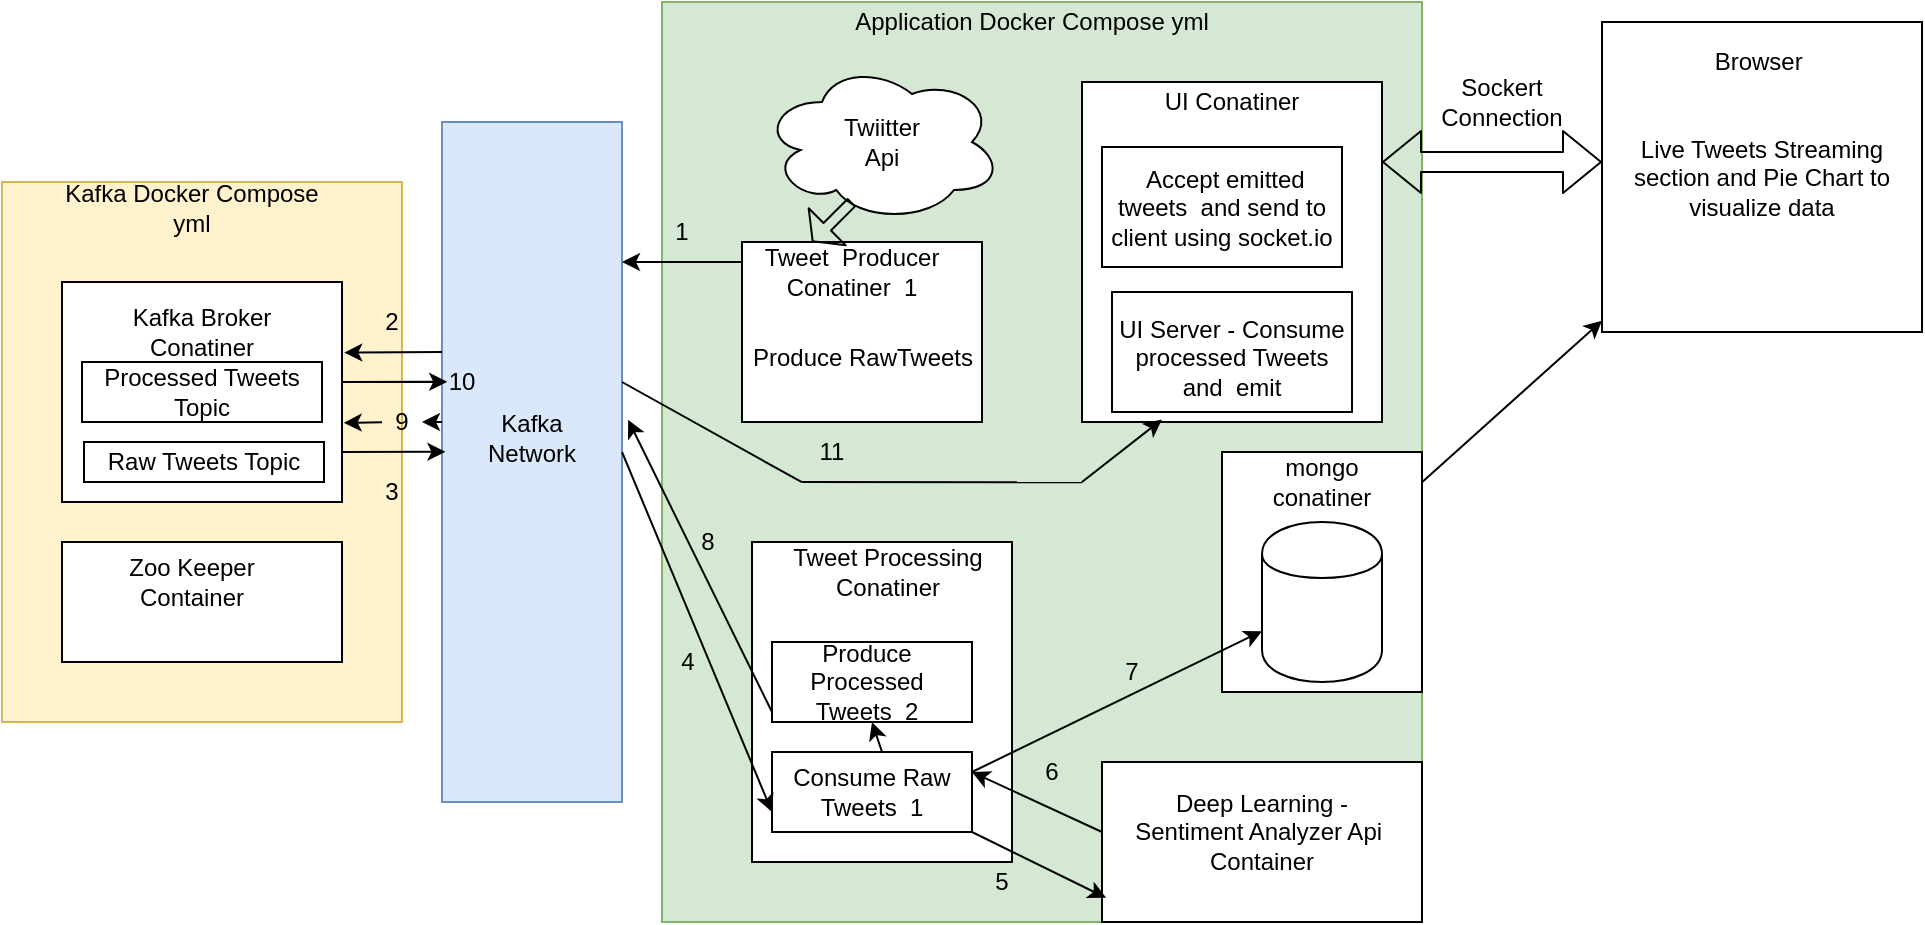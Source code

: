 <mxfile version="12.1.3" type="device" pages="1"><diagram id="fvvvxS64LXKJaVTX4zaL" name="Page-1"><mxGraphModel dx="1656" dy="598" grid="1" gridSize="10" guides="1" tooltips="1" connect="1" arrows="1" fold="1" page="1" pageScale="1" pageWidth="827" pageHeight="1169" math="0" shadow="0"><root><mxCell id="0"/><mxCell id="1" parent="0"/><mxCell id="VbepdivfCzlgQlYPTlNx-1" value="" style="rounded=0;whiteSpace=wrap;html=1;fillColor=#fff2cc;strokeColor=#d6b656;" vertex="1" parent="1"><mxGeometry x="120" y="260" width="200" height="270" as="geometry"/></mxCell><mxCell id="VbepdivfCzlgQlYPTlNx-2" value="" style="rounded=0;whiteSpace=wrap;html=1;" vertex="1" parent="1"><mxGeometry x="150" y="310" width="140" height="110" as="geometry"/></mxCell><mxCell id="VbepdivfCzlgQlYPTlNx-3" value="" style="rounded=0;whiteSpace=wrap;html=1;" vertex="1" parent="1"><mxGeometry x="150" y="440" width="140" height="60" as="geometry"/></mxCell><mxCell id="VbepdivfCzlgQlYPTlNx-4" value="Zoo Keeper Container" style="text;html=1;strokeColor=none;fillColor=none;align=center;verticalAlign=middle;whiteSpace=wrap;rounded=0;" vertex="1" parent="1"><mxGeometry x="160" y="450" width="110" height="20" as="geometry"/></mxCell><mxCell id="VbepdivfCzlgQlYPTlNx-5" value="Kafka Broker Conatiner" style="text;html=1;strokeColor=none;fillColor=none;align=center;verticalAlign=middle;whiteSpace=wrap;rounded=0;" vertex="1" parent="1"><mxGeometry x="180" y="325" width="80" height="20" as="geometry"/></mxCell><mxCell id="VbepdivfCzlgQlYPTlNx-6" value="" style="rounded=0;whiteSpace=wrap;html=1;fillColor=#dae8fc;strokeColor=#6c8ebf;" vertex="1" parent="1"><mxGeometry x="340" y="230" width="90" height="340" as="geometry"/></mxCell><mxCell id="VbepdivfCzlgQlYPTlNx-7" value="Kafka Docker Compose yml" style="text;html=1;strokeColor=none;fillColor=none;align=center;verticalAlign=middle;whiteSpace=wrap;rounded=0;" vertex="1" parent="1"><mxGeometry x="140" y="262.5" width="150" height="20" as="geometry"/></mxCell><mxCell id="VbepdivfCzlgQlYPTlNx-9" value="Kafka&lt;br&gt;Network" style="text;html=1;strokeColor=none;fillColor=none;align=center;verticalAlign=middle;whiteSpace=wrap;rounded=0;" vertex="1" parent="1"><mxGeometry x="350" y="355" width="70" height="65" as="geometry"/></mxCell><mxCell id="VbepdivfCzlgQlYPTlNx-10" value="" style="rounded=0;whiteSpace=wrap;html=1;fillColor=#d5e8d4;strokeColor=#82b366;" vertex="1" parent="1"><mxGeometry x="450" y="170" width="380" height="460" as="geometry"/></mxCell><mxCell id="VbepdivfCzlgQlYPTlNx-11" value="Application Docker Compose yml" style="text;html=1;strokeColor=none;fillColor=none;align=center;verticalAlign=middle;whiteSpace=wrap;rounded=0;" vertex="1" parent="1"><mxGeometry x="480" y="170" width="310" height="20" as="geometry"/></mxCell><mxCell id="VbepdivfCzlgQlYPTlNx-12" value="" style="rounded=0;whiteSpace=wrap;html=1;" vertex="1" parent="1"><mxGeometry x="490" y="290" width="120" height="90" as="geometry"/></mxCell><mxCell id="VbepdivfCzlgQlYPTlNx-13" value="" style="ellipse;shape=cloud;whiteSpace=wrap;html=1;" vertex="1" parent="1"><mxGeometry x="500" y="200" width="120" height="80" as="geometry"/></mxCell><mxCell id="VbepdivfCzlgQlYPTlNx-14" value="Twiitter Api" style="text;html=1;strokeColor=none;fillColor=none;align=center;verticalAlign=middle;whiteSpace=wrap;rounded=0;" vertex="1" parent="1"><mxGeometry x="540" y="230" width="40" height="20" as="geometry"/></mxCell><mxCell id="VbepdivfCzlgQlYPTlNx-15" value="" style="rounded=0;whiteSpace=wrap;html=1;" vertex="1" parent="1"><mxGeometry x="495" y="440" width="130" height="160" as="geometry"/></mxCell><mxCell id="VbepdivfCzlgQlYPTlNx-17" value="" style="shape=flexArrow;endArrow=classic;html=1;width=5.238;endSize=3.086;" edge="1" parent="1"><mxGeometry width="50" height="50" relative="1" as="geometry"><mxPoint x="545" y="270" as="sourcePoint"/><mxPoint x="525" y="290" as="targetPoint"/></mxGeometry></mxCell><mxCell id="VbepdivfCzlgQlYPTlNx-18" value="Tweet&amp;nbsp; Producer Conatiner&amp;nbsp; 1" style="text;html=1;strokeColor=none;fillColor=none;align=center;verticalAlign=middle;whiteSpace=wrap;rounded=0;" vertex="1" parent="1"><mxGeometry x="500" y="290" width="90" height="30" as="geometry"/></mxCell><mxCell id="VbepdivfCzlgQlYPTlNx-22" value="" style="endArrow=classic;html=1;" edge="1" parent="1"><mxGeometry width="50" height="50" relative="1" as="geometry"><mxPoint x="490" y="300" as="sourcePoint"/><mxPoint x="430" y="300" as="targetPoint"/></mxGeometry></mxCell><mxCell id="VbepdivfCzlgQlYPTlNx-23" value="" style="endArrow=classic;html=1;entryX=1.008;entryY=0.321;entryDx=0;entryDy=0;entryPerimeter=0;" edge="1" parent="1" target="VbepdivfCzlgQlYPTlNx-2"><mxGeometry width="50" height="50" relative="1" as="geometry"><mxPoint x="340" y="345" as="sourcePoint"/><mxPoint x="300" y="345" as="targetPoint"/></mxGeometry></mxCell><mxCell id="VbepdivfCzlgQlYPTlNx-25" value="Tweet Processing Conatiner" style="text;html=1;strokeColor=none;fillColor=none;align=center;verticalAlign=middle;whiteSpace=wrap;rounded=0;" vertex="1" parent="1"><mxGeometry x="512.5" y="445" width="100" height="20" as="geometry"/></mxCell><mxCell id="VbepdivfCzlgQlYPTlNx-26" value="" style="rounded=0;whiteSpace=wrap;html=1;" vertex="1" parent="1"><mxGeometry x="505" y="490" width="100" height="40" as="geometry"/></mxCell><mxCell id="VbepdivfCzlgQlYPTlNx-28" value="Consume Raw Tweets&amp;nbsp; 1" style="rounded=0;whiteSpace=wrap;html=1;" vertex="1" parent="1"><mxGeometry x="505" y="545" width="100" height="40" as="geometry"/></mxCell><mxCell id="VbepdivfCzlgQlYPTlNx-29" value="" style="endArrow=classic;html=1;entryX=0.019;entryY=0.485;entryDx=0;entryDy=0;entryPerimeter=0;" edge="1" parent="1" target="VbepdivfCzlgQlYPTlNx-6"><mxGeometry width="50" height="50" relative="1" as="geometry"><mxPoint x="290" y="395" as="sourcePoint"/><mxPoint x="340" y="345" as="targetPoint"/></mxGeometry></mxCell><mxCell id="VbepdivfCzlgQlYPTlNx-32" value="" style="rounded=0;whiteSpace=wrap;html=1;" vertex="1" parent="1"><mxGeometry x="730" y="395" width="100" height="120" as="geometry"/></mxCell><mxCell id="VbepdivfCzlgQlYPTlNx-33" value="" style="shape=cylinder;whiteSpace=wrap;html=1;boundedLbl=1;backgroundOutline=1;" vertex="1" parent="1"><mxGeometry x="750" y="430" width="60" height="80" as="geometry"/></mxCell><mxCell id="VbepdivfCzlgQlYPTlNx-34" value="mongo conatiner" style="text;html=1;strokeColor=none;fillColor=none;align=center;verticalAlign=middle;whiteSpace=wrap;rounded=0;" vertex="1" parent="1"><mxGeometry x="740" y="395" width="80" height="30" as="geometry"/></mxCell><mxCell id="VbepdivfCzlgQlYPTlNx-35" value="" style="rounded=0;whiteSpace=wrap;html=1;" vertex="1" parent="1"><mxGeometry x="670" y="550" width="160" height="80" as="geometry"/></mxCell><mxCell id="VbepdivfCzlgQlYPTlNx-37" value="Deep Learning - Sentiment Analyzer Api&amp;nbsp;&lt;br&gt;Container" style="text;html=1;strokeColor=none;fillColor=none;align=center;verticalAlign=middle;whiteSpace=wrap;rounded=0;" vertex="1" parent="1"><mxGeometry x="680" y="560" width="140" height="50" as="geometry"/></mxCell><mxCell id="VbepdivfCzlgQlYPTlNx-38" value="Produce RawTweets" style="text;html=1;strokeColor=none;fillColor=none;align=center;verticalAlign=middle;whiteSpace=wrap;rounded=0;" vertex="1" parent="1"><mxGeometry x="487.5" y="330" width="125" height="35" as="geometry"/></mxCell><mxCell id="VbepdivfCzlgQlYPTlNx-43" value="" style="endArrow=classic;html=1;entryX=0.013;entryY=0.849;entryDx=0;entryDy=0;entryPerimeter=0;" edge="1" parent="1" target="VbepdivfCzlgQlYPTlNx-35"><mxGeometry width="50" height="50" relative="1" as="geometry"><mxPoint x="605" y="585" as="sourcePoint"/><mxPoint x="655" y="535" as="targetPoint"/></mxGeometry></mxCell><mxCell id="VbepdivfCzlgQlYPTlNx-44" value="" style="endArrow=classic;html=1;entryX=0;entryY=0.75;entryDx=0;entryDy=0;" edge="1" parent="1" target="VbepdivfCzlgQlYPTlNx-28"><mxGeometry width="50" height="50" relative="1" as="geometry"><mxPoint x="430" y="395" as="sourcePoint"/><mxPoint x="480" y="345" as="targetPoint"/></mxGeometry></mxCell><mxCell id="VbepdivfCzlgQlYPTlNx-45" value="" style="endArrow=classic;html=1;entryX=1;entryY=0.25;entryDx=0;entryDy=0;" edge="1" parent="1" target="VbepdivfCzlgQlYPTlNx-28"><mxGeometry width="50" height="50" relative="1" as="geometry"><mxPoint x="670" y="585" as="sourcePoint"/><mxPoint x="620" y="550" as="targetPoint"/></mxGeometry></mxCell><mxCell id="VbepdivfCzlgQlYPTlNx-46" value="" style="endArrow=classic;html=1;" edge="1" parent="1" target="VbepdivfCzlgQlYPTlNx-33"><mxGeometry width="50" height="50" relative="1" as="geometry"><mxPoint x="605" y="555" as="sourcePoint"/><mxPoint x="655" y="505" as="targetPoint"/></mxGeometry></mxCell><mxCell id="VbepdivfCzlgQlYPTlNx-48" value="" style="endArrow=classic;html=1;entryX=0.5;entryY=1;entryDx=0;entryDy=0;" edge="1" parent="1" target="VbepdivfCzlgQlYPTlNx-26"><mxGeometry width="50" height="50" relative="1" as="geometry"><mxPoint x="560" y="545" as="sourcePoint"/><mxPoint x="580" y="520" as="targetPoint"/></mxGeometry></mxCell><mxCell id="VbepdivfCzlgQlYPTlNx-50" value="" style="endArrow=classic;html=1;entryX=1.034;entryY=0.438;entryDx=0;entryDy=0;entryPerimeter=0;" edge="1" parent="1" target="VbepdivfCzlgQlYPTlNx-6"><mxGeometry width="50" height="50" relative="1" as="geometry"><mxPoint x="505" y="525" as="sourcePoint"/><mxPoint x="555" y="475" as="targetPoint"/></mxGeometry></mxCell><mxCell id="VbepdivfCzlgQlYPTlNx-51" value="Produce Processed Tweets&amp;nbsp; 2" style="text;html=1;strokeColor=none;fillColor=none;align=center;verticalAlign=middle;whiteSpace=wrap;rounded=0;" vertex="1" parent="1"><mxGeometry x="505" y="490" width="95" height="40" as="geometry"/></mxCell><mxCell id="VbepdivfCzlgQlYPTlNx-52" value="" style="endArrow=classic;html=1;entryX=1.006;entryY=0.64;entryDx=0;entryDy=0;entryPerimeter=0;" edge="1" parent="1" source="VbepdivfCzlgQlYPTlNx-87" target="VbepdivfCzlgQlYPTlNx-2"><mxGeometry width="50" height="50" relative="1" as="geometry"><mxPoint x="340" y="380" as="sourcePoint"/><mxPoint x="390" y="330" as="targetPoint"/></mxGeometry></mxCell><mxCell id="VbepdivfCzlgQlYPTlNx-53" value="" style="rounded=0;whiteSpace=wrap;html=1;" vertex="1" parent="1"><mxGeometry x="660" y="210" width="150" height="170" as="geometry"/></mxCell><mxCell id="VbepdivfCzlgQlYPTlNx-54" value="UI Conatiner" style="text;html=1;strokeColor=none;fillColor=none;align=center;verticalAlign=middle;whiteSpace=wrap;rounded=0;" vertex="1" parent="1"><mxGeometry x="670" y="210" width="130" height="20" as="geometry"/></mxCell><mxCell id="VbepdivfCzlgQlYPTlNx-55" value="" style="endArrow=none;html=1;" edge="1" parent="1"><mxGeometry width="50" height="50" relative="1" as="geometry"><mxPoint x="290" y="360" as="sourcePoint"/><mxPoint x="340" y="360" as="targetPoint"/></mxGeometry></mxCell><mxCell id="VbepdivfCzlgQlYPTlNx-56" value="" style="endArrow=none;html=1;entryX=0.184;entryY=0.522;entryDx=0;entryDy=0;entryPerimeter=0;" edge="1" parent="1" target="VbepdivfCzlgQlYPTlNx-10"><mxGeometry width="50" height="50" relative="1" as="geometry"><mxPoint x="430" y="360" as="sourcePoint"/><mxPoint x="480" y="310" as="targetPoint"/></mxGeometry></mxCell><mxCell id="VbepdivfCzlgQlYPTlNx-57" value="" style="endArrow=none;html=1;entryX=0.553;entryY=0.522;entryDx=0;entryDy=0;entryPerimeter=0;" edge="1" parent="1" target="VbepdivfCzlgQlYPTlNx-10"><mxGeometry width="50" height="50" relative="1" as="geometry"><mxPoint x="520" y="410" as="sourcePoint"/><mxPoint x="570" y="360" as="targetPoint"/></mxGeometry></mxCell><mxCell id="VbepdivfCzlgQlYPTlNx-58" value="" style="endArrow=classic;html=1;entryX=0.029;entryY=0.382;entryDx=0;entryDy=0;entryPerimeter=0;" edge="1" parent="1" target="VbepdivfCzlgQlYPTlNx-6"><mxGeometry width="50" height="50" relative="1" as="geometry"><mxPoint x="290" y="359.976" as="sourcePoint"/><mxPoint x="340" y="309.976" as="targetPoint"/></mxGeometry></mxCell><mxCell id="VbepdivfCzlgQlYPTlNx-59" value="" style="endArrow=classic;html=1;entryX=0.208;entryY=1.063;entryDx=0;entryDy=0;entryPerimeter=0;" edge="1" parent="1" target="VbepdivfCzlgQlYPTlNx-60"><mxGeometry width="50" height="50" relative="1" as="geometry"><mxPoint x="660" y="410" as="sourcePoint"/><mxPoint x="710" y="360" as="targetPoint"/></mxGeometry></mxCell><mxCell id="VbepdivfCzlgQlYPTlNx-60" value="" style="rounded=0;whiteSpace=wrap;html=1;" vertex="1" parent="1"><mxGeometry x="675" y="315" width="120" height="60" as="geometry"/></mxCell><mxCell id="VbepdivfCzlgQlYPTlNx-61" value="UI Server - Consume processed Tweets and&amp;nbsp; emit" style="text;html=1;strokeColor=none;fillColor=none;align=center;verticalAlign=middle;whiteSpace=wrap;rounded=0;" vertex="1" parent="1"><mxGeometry x="675" y="330" width="120" height="35" as="geometry"/></mxCell><mxCell id="VbepdivfCzlgQlYPTlNx-62" value="&amp;nbsp;Accept emitted tweets&amp;nbsp; and send to client using socket.io" style="rounded=0;whiteSpace=wrap;html=1;" vertex="1" parent="1"><mxGeometry x="670" y="242.5" width="120" height="60" as="geometry"/></mxCell><mxCell id="VbepdivfCzlgQlYPTlNx-63" value="Live Tweets Streaming section and Pie Chart to visualize data" style="rounded=0;whiteSpace=wrap;html=1;" vertex="1" parent="1"><mxGeometry x="920" y="180" width="160" height="155" as="geometry"/></mxCell><mxCell id="VbepdivfCzlgQlYPTlNx-64" value="Browser&amp;nbsp;" style="text;html=1;strokeColor=none;fillColor=none;align=center;verticalAlign=middle;whiteSpace=wrap;rounded=0;" vertex="1" parent="1"><mxGeometry x="930" y="190" width="140" height="20" as="geometry"/></mxCell><mxCell id="VbepdivfCzlgQlYPTlNx-65" value="" style="shape=flexArrow;endArrow=classic;startArrow=classic;html=1;" edge="1" parent="1"><mxGeometry width="50" height="50" relative="1" as="geometry"><mxPoint x="810" y="250" as="sourcePoint"/><mxPoint x="920" y="250" as="targetPoint"/></mxGeometry></mxCell><mxCell id="VbepdivfCzlgQlYPTlNx-66" value="Sockert Connection" style="text;html=1;strokeColor=none;fillColor=none;align=center;verticalAlign=middle;whiteSpace=wrap;rounded=0;" vertex="1" parent="1"><mxGeometry x="820" y="210" width="100" height="20" as="geometry"/></mxCell><mxCell id="VbepdivfCzlgQlYPTlNx-68" value="" style="endArrow=classic;html=1;" edge="1" parent="1" source="VbepdivfCzlgQlYPTlNx-32" target="VbepdivfCzlgQlYPTlNx-63"><mxGeometry width="50" height="50" relative="1" as="geometry"><mxPoint x="840" y="470" as="sourcePoint"/><mxPoint x="890" y="420" as="targetPoint"/></mxGeometry></mxCell><mxCell id="VbepdivfCzlgQlYPTlNx-69" value="1" style="text;html=1;strokeColor=none;fillColor=none;align=center;verticalAlign=middle;whiteSpace=wrap;rounded=0;" vertex="1" parent="1"><mxGeometry x="450" y="275" width="20" height="20" as="geometry"/></mxCell><mxCell id="VbepdivfCzlgQlYPTlNx-71" value="2" style="text;html=1;strokeColor=none;fillColor=none;align=center;verticalAlign=middle;whiteSpace=wrap;rounded=0;" vertex="1" parent="1"><mxGeometry x="305" y="320" width="20" height="20" as="geometry"/></mxCell><mxCell id="VbepdivfCzlgQlYPTlNx-74" value="10" style="text;html=1;strokeColor=none;fillColor=none;align=center;verticalAlign=middle;whiteSpace=wrap;rounded=0;" vertex="1" parent="1"><mxGeometry x="340" y="350" width="20" height="20" as="geometry"/></mxCell><mxCell id="VbepdivfCzlgQlYPTlNx-75" value="4" style="text;html=1;strokeColor=none;fillColor=none;align=center;verticalAlign=middle;whiteSpace=wrap;rounded=0;" vertex="1" parent="1"><mxGeometry x="452.5" y="490" width="20" height="20" as="geometry"/></mxCell><mxCell id="VbepdivfCzlgQlYPTlNx-76" value="5" style="text;html=1;strokeColor=none;fillColor=none;align=center;verticalAlign=middle;whiteSpace=wrap;rounded=0;" vertex="1" parent="1"><mxGeometry x="610" y="600" width="20" height="20" as="geometry"/></mxCell><mxCell id="VbepdivfCzlgQlYPTlNx-78" value="6" style="text;html=1;strokeColor=none;fillColor=none;align=center;verticalAlign=middle;whiteSpace=wrap;rounded=0;" vertex="1" parent="1"><mxGeometry x="635" y="545" width="20" height="20" as="geometry"/></mxCell><mxCell id="VbepdivfCzlgQlYPTlNx-79" value="8" style="text;html=1;strokeColor=none;fillColor=none;align=center;verticalAlign=middle;whiteSpace=wrap;rounded=0;" vertex="1" parent="1"><mxGeometry x="462.5" y="430" width="20" height="20" as="geometry"/></mxCell><mxCell id="VbepdivfCzlgQlYPTlNx-80" value="7" style="text;html=1;strokeColor=none;fillColor=none;align=center;verticalAlign=middle;whiteSpace=wrap;rounded=0;" vertex="1" parent="1"><mxGeometry x="675" y="495" width="20" height="20" as="geometry"/></mxCell><mxCell id="VbepdivfCzlgQlYPTlNx-87" value="9" style="text;html=1;strokeColor=none;fillColor=none;align=center;verticalAlign=middle;whiteSpace=wrap;rounded=0;" vertex="1" parent="1"><mxGeometry x="310" y="370" width="20" height="20" as="geometry"/></mxCell><mxCell id="VbepdivfCzlgQlYPTlNx-88" value="" style="endArrow=classic;html=1;entryX=1;entryY=0.5;entryDx=0;entryDy=0;" edge="1" parent="1" target="VbepdivfCzlgQlYPTlNx-87"><mxGeometry width="50" height="50" relative="1" as="geometry"><mxPoint x="340" y="380" as="sourcePoint"/><mxPoint x="290" y="380" as="targetPoint"/></mxGeometry></mxCell><mxCell id="VbepdivfCzlgQlYPTlNx-91" value="3" style="text;html=1;strokeColor=none;fillColor=none;align=center;verticalAlign=middle;whiteSpace=wrap;rounded=0;" vertex="1" parent="1"><mxGeometry x="305" y="405" width="20" height="20" as="geometry"/></mxCell><mxCell id="VbepdivfCzlgQlYPTlNx-92" value="11" style="text;html=1;strokeColor=none;fillColor=none;align=center;verticalAlign=middle;whiteSpace=wrap;rounded=0;" vertex="1" parent="1"><mxGeometry x="525" y="385" width="20" height="20" as="geometry"/></mxCell><mxCell id="VbepdivfCzlgQlYPTlNx-94" value="Processed Tweets Topic" style="rounded=0;whiteSpace=wrap;html=1;" vertex="1" parent="1"><mxGeometry x="160" y="350" width="120" height="30" as="geometry"/></mxCell><mxCell id="VbepdivfCzlgQlYPTlNx-98" value="Raw Tweets Topic" style="rounded=0;whiteSpace=wrap;html=1;" vertex="1" parent="1"><mxGeometry x="161" y="390" width="120" height="20" as="geometry"/></mxCell></root></mxGraphModel></diagram></mxfile>